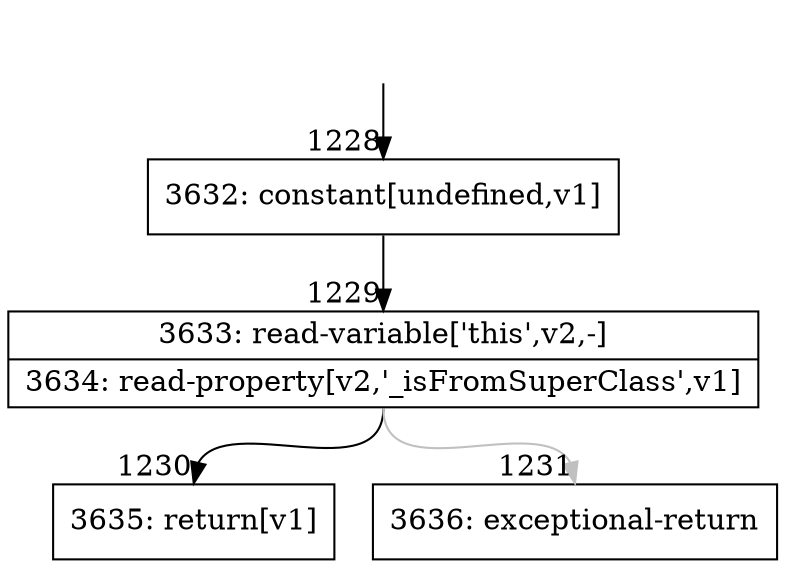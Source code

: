 digraph {
rankdir="TD"
BB_entry148[shape=none,label=""];
BB_entry148 -> BB1228 [tailport=s, headport=n, headlabel="    1228"]
BB1228 [shape=record label="{3632: constant[undefined,v1]}" ] 
BB1228 -> BB1229 [tailport=s, headport=n, headlabel="      1229"]
BB1229 [shape=record label="{3633: read-variable['this',v2,-]|3634: read-property[v2,'_isFromSuperClass',v1]}" ] 
BB1229 -> BB1230 [tailport=s, headport=n, headlabel="      1230"]
BB1229 -> BB1231 [tailport=s, headport=n, color=gray, headlabel="      1231"]
BB1230 [shape=record label="{3635: return[v1]}" ] 
BB1231 [shape=record label="{3636: exceptional-return}" ] 
//#$~ 1392
}
